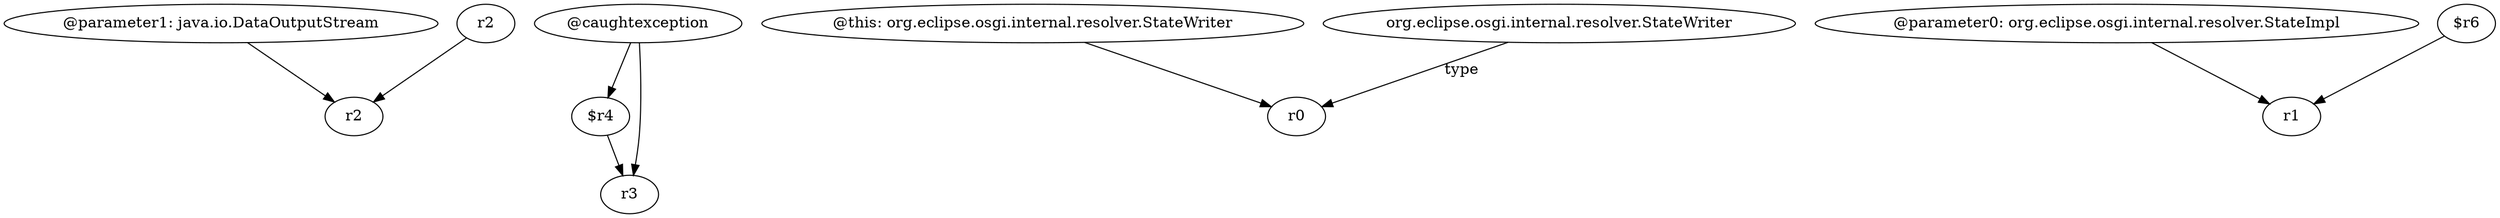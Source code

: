 digraph g {
0[label="@parameter1: java.io.DataOutputStream"]
1[label="r2"]
0->1[label=""]
2[label="@caughtexception"]
3[label="$r4"]
2->3[label=""]
4[label="@this: org.eclipse.osgi.internal.resolver.StateWriter"]
5[label="r0"]
4->5[label=""]
6[label="r3"]
2->6[label=""]
3->6[label=""]
7[label="r2"]
7->1[label=""]
8[label="@parameter0: org.eclipse.osgi.internal.resolver.StateImpl"]
9[label="r1"]
8->9[label=""]
10[label="org.eclipse.osgi.internal.resolver.StateWriter"]
10->5[label="type"]
11[label="$r6"]
11->9[label=""]
}